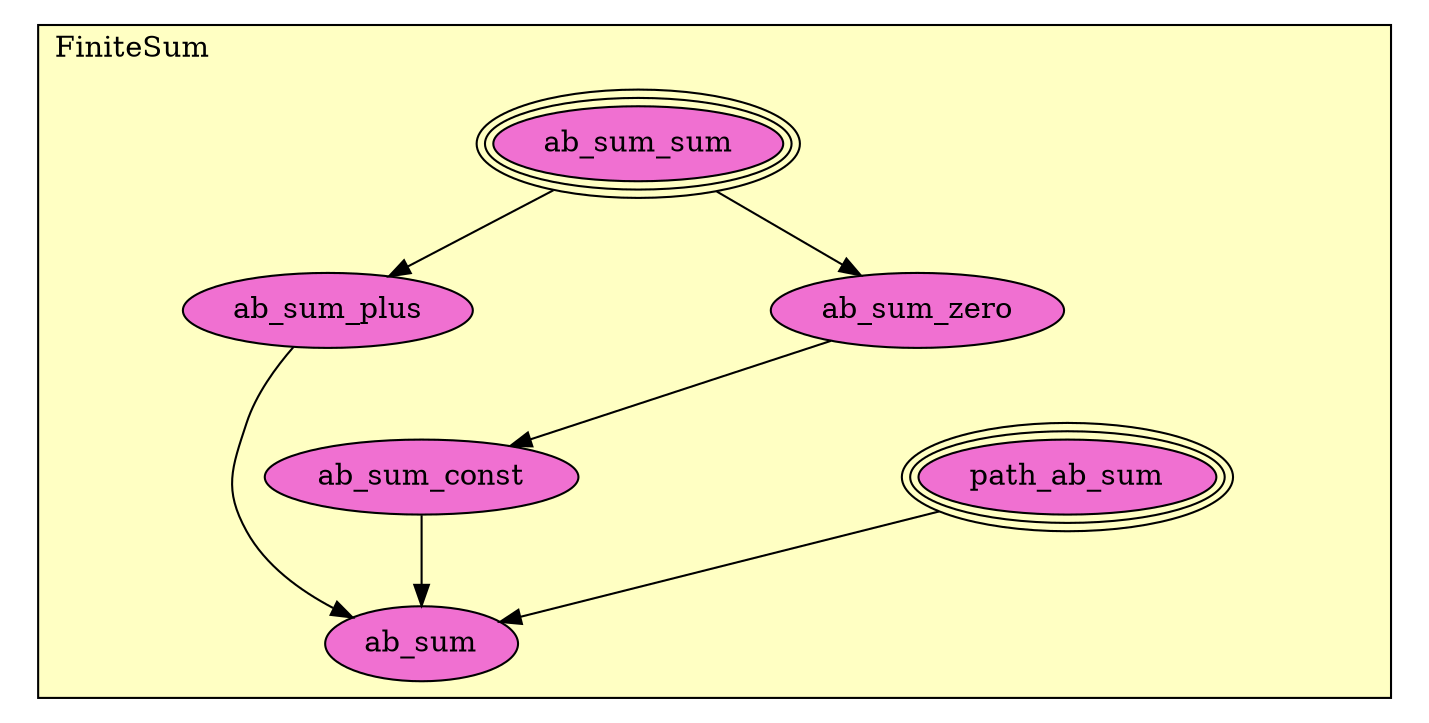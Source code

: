digraph HoTT_Algebra_AbGroups_FiniteSum {
  graph [ratio=0.5]
  node [style=filled]
FiniteSum_path_ab_sum [label="path_ab_sum", URL=<FiniteSum.html#path_ab_sum>, peripheries=3, fillcolor="#F070D1"] ;
FiniteSum_ab_sum_sum [label="ab_sum_sum", URL=<FiniteSum.html#ab_sum_sum>, peripheries=3, fillcolor="#F070D1"] ;
FiniteSum_ab_sum_plus [label="ab_sum_plus", URL=<FiniteSum.html#ab_sum_plus>, fillcolor="#F070D1"] ;
FiniteSum_ab_sum_zero [label="ab_sum_zero", URL=<FiniteSum.html#ab_sum_zero>, fillcolor="#F070D1"] ;
FiniteSum_ab_sum_const [label="ab_sum_const", URL=<FiniteSum.html#ab_sum_const>, fillcolor="#F070D1"] ;
FiniteSum_ab_sum [label="ab_sum", URL=<FiniteSum.html#ab_sum>, fillcolor="#F070D1"] ;
  FiniteSum_path_ab_sum -> FiniteSum_ab_sum [] ;
  FiniteSum_ab_sum_sum -> FiniteSum_ab_sum_plus [] ;
  FiniteSum_ab_sum_sum -> FiniteSum_ab_sum_zero [] ;
  FiniteSum_ab_sum_plus -> FiniteSum_ab_sum [] ;
  FiniteSum_ab_sum_zero -> FiniteSum_ab_sum_const [] ;
  FiniteSum_ab_sum_const -> FiniteSum_ab_sum [] ;
subgraph cluster_FiniteSum { label="FiniteSum"; fillcolor="#FFFFC3"; labeljust=l; style=filled 
FiniteSum_ab_sum; FiniteSum_ab_sum_const; FiniteSum_ab_sum_zero; FiniteSum_ab_sum_plus; FiniteSum_ab_sum_sum; FiniteSum_path_ab_sum; };
} /* END */
